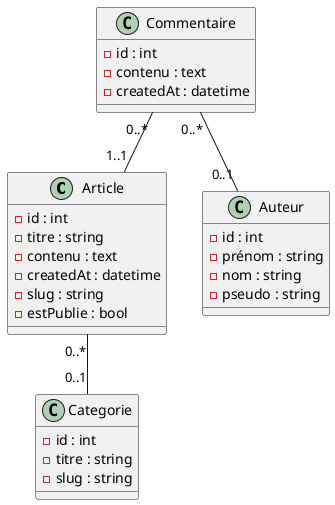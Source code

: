 @startuml

class Article {
    - id : int
    - titre : string
    - contenu : text
    - createdAt : datetime
    - slug : string
    - estPublie : bool
}

class Categorie {
    - id : int
    - titre : string
    - slug : string
}

class Auteur {
    - id : int
    - prénom : string
    - nom : string
    - pseudo : string
}

class Commentaire {
    - id : int
    - contenu : text
    - createdAt : datetime
}

Article "0..*" -- "0..1" Categorie
Commentaire "0..*" -- "1..1" Article
Commentaire "0..*" -- "0..1" Auteur

@enduml